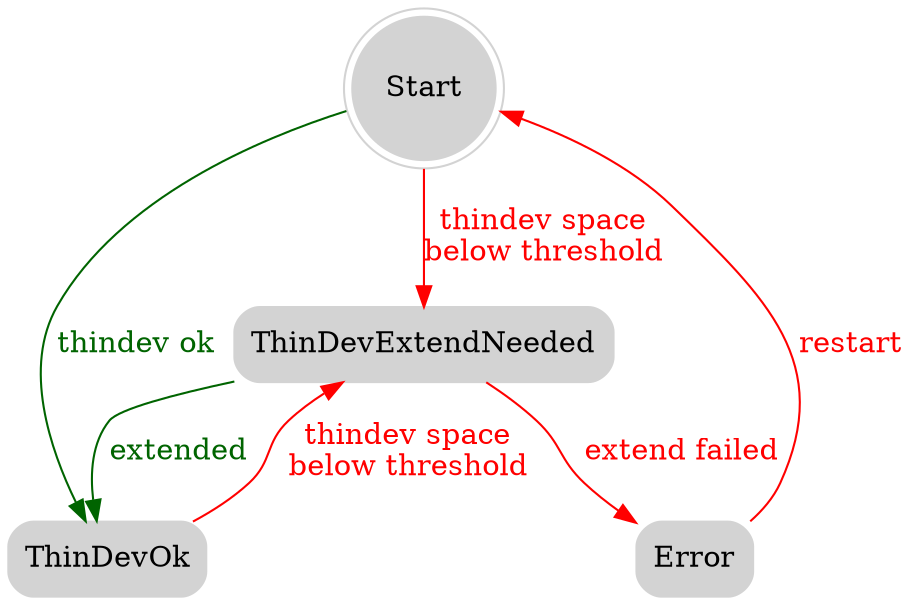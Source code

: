 digraph G {
   size ="20,20";
   /* State Definitions */
   Start [shape=doublecircle, color=lightgrey, style=filled];
   ThinDevExtendNeeded [shape=Mrecord, color=lightgrey, style=filled];
   ThinDevOk [shape=Mrecord, color=lightgrey, style=filled];
   Error [shape=Mrecord, color=lightgrey, style=filled];

   /* State Transitions */
   Start -> ThinDevOk [label="thindev ok", color=darkgreen, fontcolor=darkgreen];
   Start -> ThinDevExtendNeeded [label="thindev space\nbelow threshold", color=red, fontcolor=red];
   ThinDevExtendNeeded -> Error [label="extend failed", color=red, fontcolor=red];
   ThinDevExtendNeeded -> ThinDevOk [label="extended", color=darkgreen, fontcolor=darkgreen];
   ThinDevOk -> ThinDevExtendNeeded [label="thindev space\nbelow threshold", color=red, fontcolor=red];
   Error -> Start [label="restart", color=red, fontcolor=red];
}
